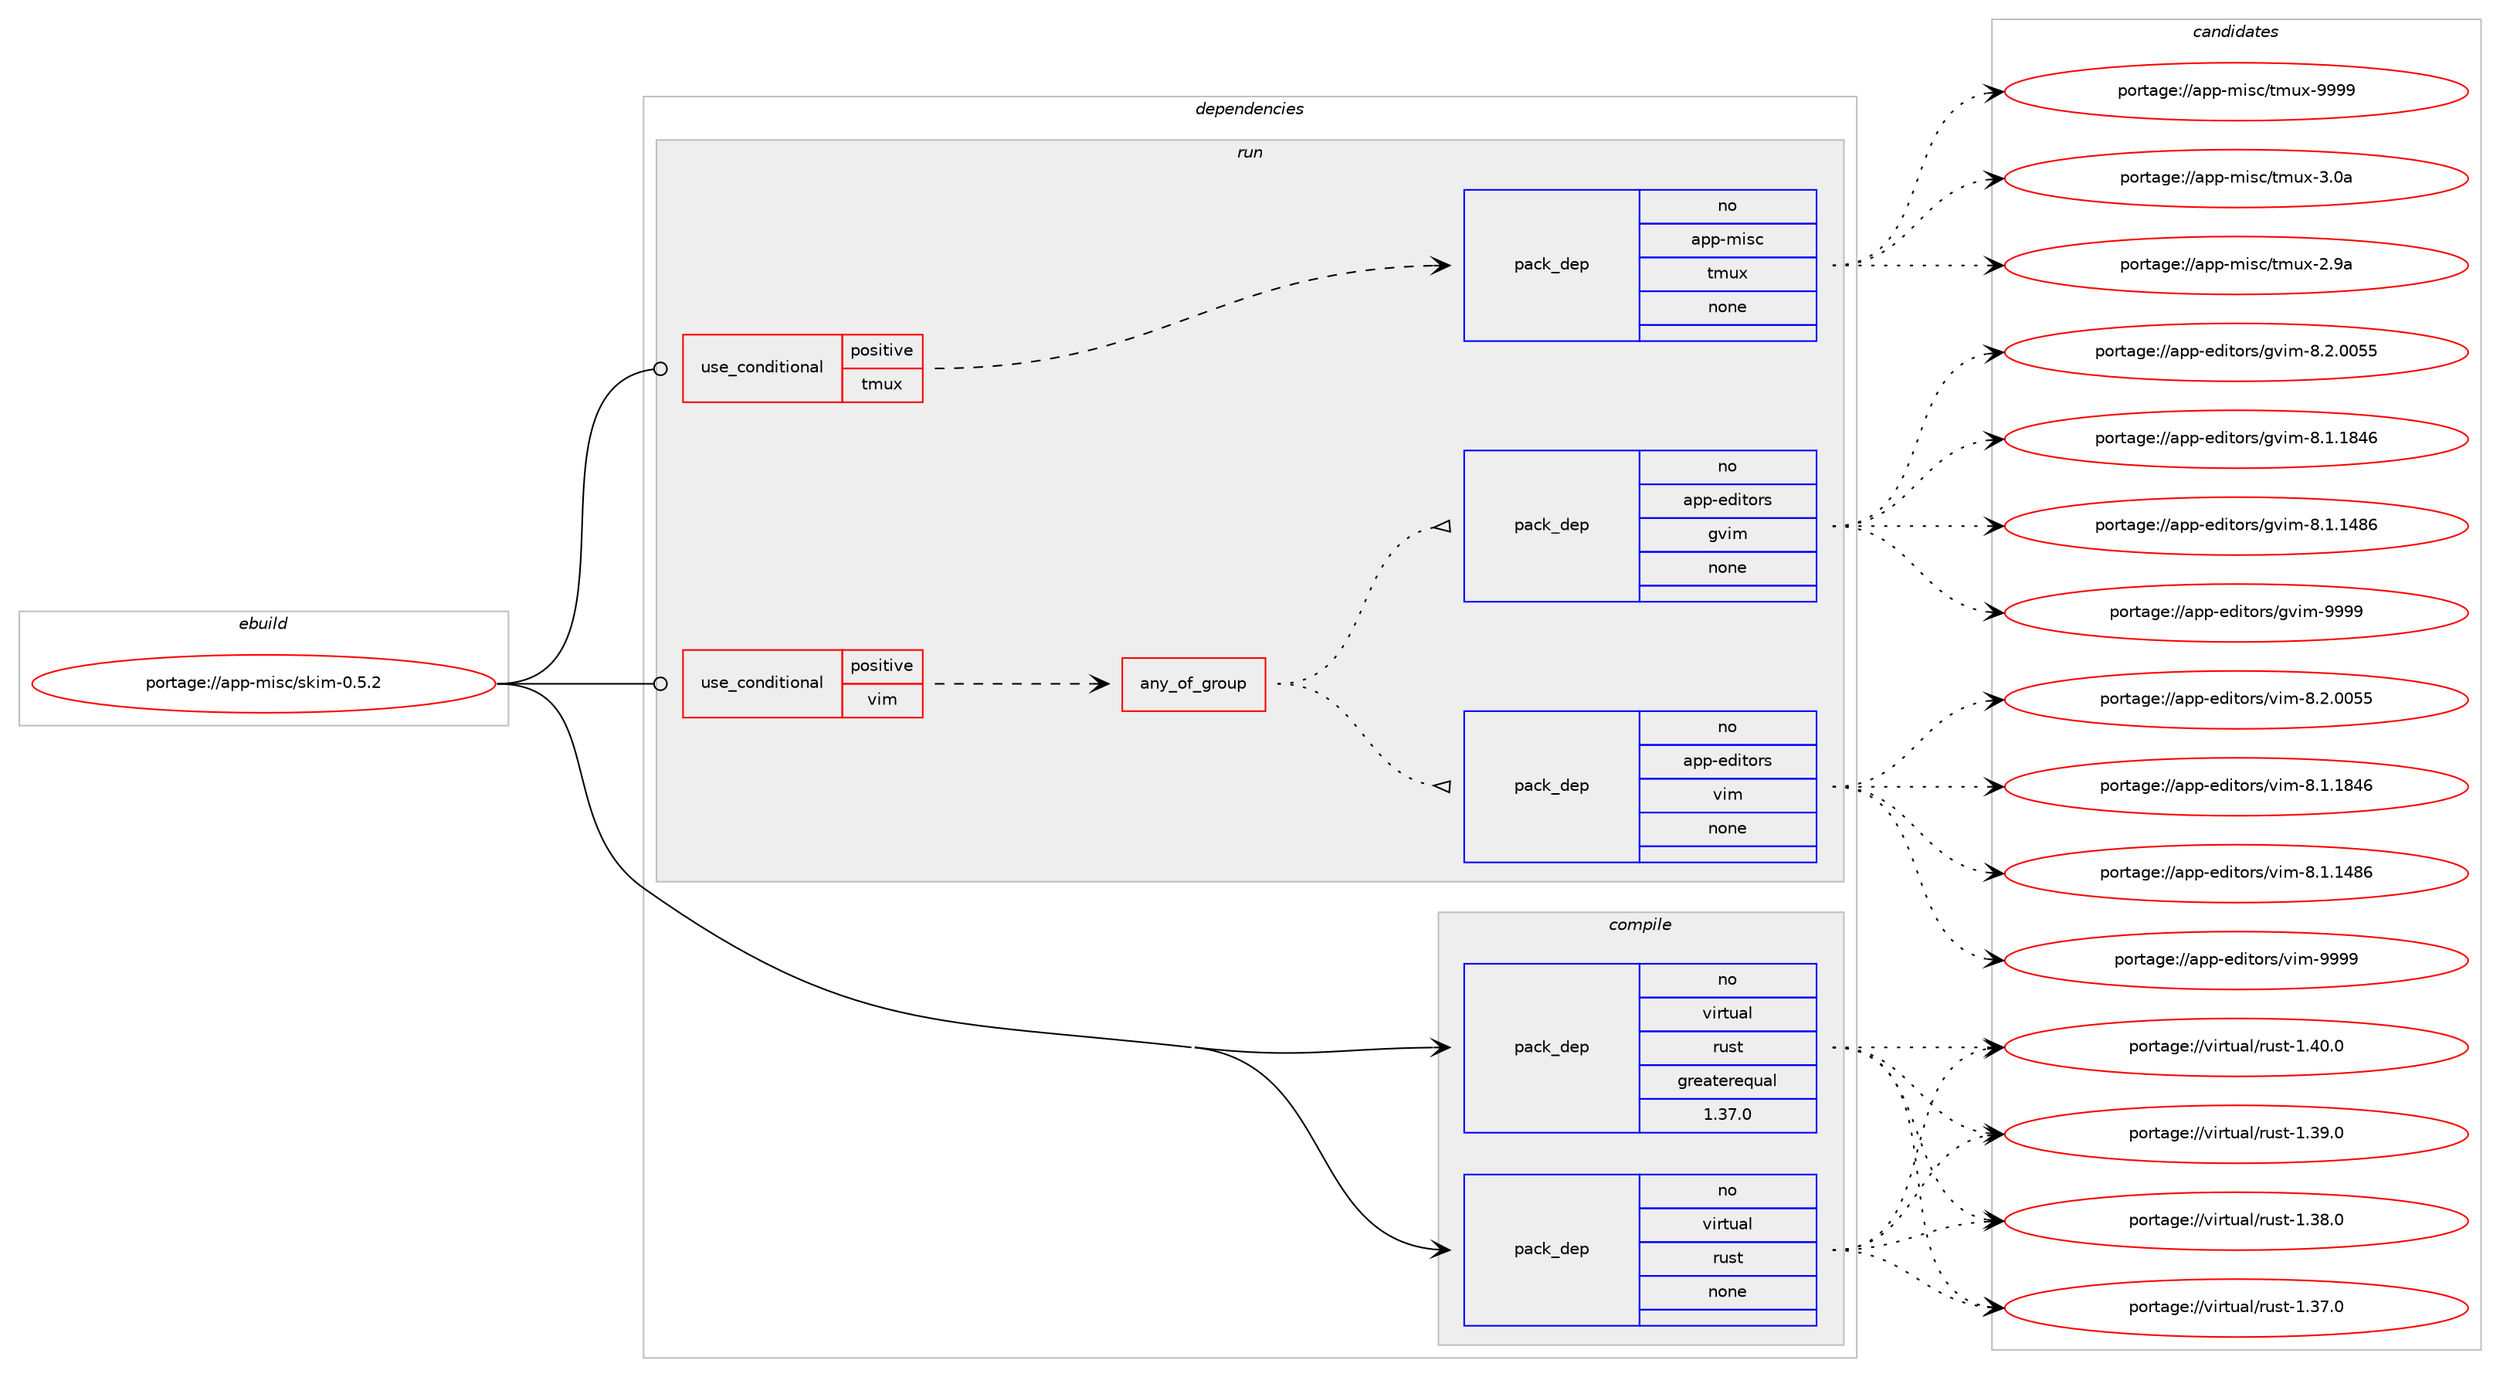 digraph prolog {

# *************
# Graph options
# *************

newrank=true;
concentrate=true;
compound=true;
graph [rankdir=LR,fontname=Helvetica,fontsize=10,ranksep=1.5];#, ranksep=2.5, nodesep=0.2];
edge  [arrowhead=vee];
node  [fontname=Helvetica,fontsize=10];

# **********
# The ebuild
# **********

subgraph cluster_leftcol {
color=gray;
label=<<i>ebuild</i>>;
id [label="portage://app-misc/skim-0.5.2", color=red, width=4, href="../app-misc/skim-0.5.2.svg"];
}

# ****************
# The dependencies
# ****************

subgraph cluster_midcol {
color=gray;
label=<<i>dependencies</i>>;
subgraph cluster_compile {
fillcolor="#eeeeee";
style=filled;
label=<<i>compile</i>>;
subgraph pack458841 {
dependency609828 [label=<<TABLE BORDER="0" CELLBORDER="1" CELLSPACING="0" CELLPADDING="4" WIDTH="220"><TR><TD ROWSPAN="6" CELLPADDING="30">pack_dep</TD></TR><TR><TD WIDTH="110">no</TD></TR><TR><TD>virtual</TD></TR><TR><TD>rust</TD></TR><TR><TD>greaterequal</TD></TR><TR><TD>1.37.0</TD></TR></TABLE>>, shape=none, color=blue];
}
id:e -> dependency609828:w [weight=20,style="solid",arrowhead="vee"];
subgraph pack458842 {
dependency609829 [label=<<TABLE BORDER="0" CELLBORDER="1" CELLSPACING="0" CELLPADDING="4" WIDTH="220"><TR><TD ROWSPAN="6" CELLPADDING="30">pack_dep</TD></TR><TR><TD WIDTH="110">no</TD></TR><TR><TD>virtual</TD></TR><TR><TD>rust</TD></TR><TR><TD>none</TD></TR><TR><TD></TD></TR></TABLE>>, shape=none, color=blue];
}
id:e -> dependency609829:w [weight=20,style="solid",arrowhead="vee"];
}
subgraph cluster_compileandrun {
fillcolor="#eeeeee";
style=filled;
label=<<i>compile and run</i>>;
}
subgraph cluster_run {
fillcolor="#eeeeee";
style=filled;
label=<<i>run</i>>;
subgraph cond142820 {
dependency609830 [label=<<TABLE BORDER="0" CELLBORDER="1" CELLSPACING="0" CELLPADDING="4"><TR><TD ROWSPAN="3" CELLPADDING="10">use_conditional</TD></TR><TR><TD>positive</TD></TR><TR><TD>tmux</TD></TR></TABLE>>, shape=none, color=red];
subgraph pack458843 {
dependency609831 [label=<<TABLE BORDER="0" CELLBORDER="1" CELLSPACING="0" CELLPADDING="4" WIDTH="220"><TR><TD ROWSPAN="6" CELLPADDING="30">pack_dep</TD></TR><TR><TD WIDTH="110">no</TD></TR><TR><TD>app-misc</TD></TR><TR><TD>tmux</TD></TR><TR><TD>none</TD></TR><TR><TD></TD></TR></TABLE>>, shape=none, color=blue];
}
dependency609830:e -> dependency609831:w [weight=20,style="dashed",arrowhead="vee"];
}
id:e -> dependency609830:w [weight=20,style="solid",arrowhead="odot"];
subgraph cond142821 {
dependency609832 [label=<<TABLE BORDER="0" CELLBORDER="1" CELLSPACING="0" CELLPADDING="4"><TR><TD ROWSPAN="3" CELLPADDING="10">use_conditional</TD></TR><TR><TD>positive</TD></TR><TR><TD>vim</TD></TR></TABLE>>, shape=none, color=red];
subgraph any7891 {
dependency609833 [label=<<TABLE BORDER="0" CELLBORDER="1" CELLSPACING="0" CELLPADDING="4"><TR><TD CELLPADDING="10">any_of_group</TD></TR></TABLE>>, shape=none, color=red];subgraph pack458844 {
dependency609834 [label=<<TABLE BORDER="0" CELLBORDER="1" CELLSPACING="0" CELLPADDING="4" WIDTH="220"><TR><TD ROWSPAN="6" CELLPADDING="30">pack_dep</TD></TR><TR><TD WIDTH="110">no</TD></TR><TR><TD>app-editors</TD></TR><TR><TD>vim</TD></TR><TR><TD>none</TD></TR><TR><TD></TD></TR></TABLE>>, shape=none, color=blue];
}
dependency609833:e -> dependency609834:w [weight=20,style="dotted",arrowhead="oinv"];
subgraph pack458845 {
dependency609835 [label=<<TABLE BORDER="0" CELLBORDER="1" CELLSPACING="0" CELLPADDING="4" WIDTH="220"><TR><TD ROWSPAN="6" CELLPADDING="30">pack_dep</TD></TR><TR><TD WIDTH="110">no</TD></TR><TR><TD>app-editors</TD></TR><TR><TD>gvim</TD></TR><TR><TD>none</TD></TR><TR><TD></TD></TR></TABLE>>, shape=none, color=blue];
}
dependency609833:e -> dependency609835:w [weight=20,style="dotted",arrowhead="oinv"];
}
dependency609832:e -> dependency609833:w [weight=20,style="dashed",arrowhead="vee"];
}
id:e -> dependency609832:w [weight=20,style="solid",arrowhead="odot"];
}
}

# **************
# The candidates
# **************

subgraph cluster_choices {
rank=same;
color=gray;
label=<<i>candidates</i>>;

subgraph choice458841 {
color=black;
nodesep=1;
choice118105114116117971084711411711511645494652484648 [label="portage://virtual/rust-1.40.0", color=red, width=4,href="../virtual/rust-1.40.0.svg"];
choice118105114116117971084711411711511645494651574648 [label="portage://virtual/rust-1.39.0", color=red, width=4,href="../virtual/rust-1.39.0.svg"];
choice118105114116117971084711411711511645494651564648 [label="portage://virtual/rust-1.38.0", color=red, width=4,href="../virtual/rust-1.38.0.svg"];
choice118105114116117971084711411711511645494651554648 [label="portage://virtual/rust-1.37.0", color=red, width=4,href="../virtual/rust-1.37.0.svg"];
dependency609828:e -> choice118105114116117971084711411711511645494652484648:w [style=dotted,weight="100"];
dependency609828:e -> choice118105114116117971084711411711511645494651574648:w [style=dotted,weight="100"];
dependency609828:e -> choice118105114116117971084711411711511645494651564648:w [style=dotted,weight="100"];
dependency609828:e -> choice118105114116117971084711411711511645494651554648:w [style=dotted,weight="100"];
}
subgraph choice458842 {
color=black;
nodesep=1;
choice118105114116117971084711411711511645494652484648 [label="portage://virtual/rust-1.40.0", color=red, width=4,href="../virtual/rust-1.40.0.svg"];
choice118105114116117971084711411711511645494651574648 [label="portage://virtual/rust-1.39.0", color=red, width=4,href="../virtual/rust-1.39.0.svg"];
choice118105114116117971084711411711511645494651564648 [label="portage://virtual/rust-1.38.0", color=red, width=4,href="../virtual/rust-1.38.0.svg"];
choice118105114116117971084711411711511645494651554648 [label="portage://virtual/rust-1.37.0", color=red, width=4,href="../virtual/rust-1.37.0.svg"];
dependency609829:e -> choice118105114116117971084711411711511645494652484648:w [style=dotted,weight="100"];
dependency609829:e -> choice118105114116117971084711411711511645494651574648:w [style=dotted,weight="100"];
dependency609829:e -> choice118105114116117971084711411711511645494651564648:w [style=dotted,weight="100"];
dependency609829:e -> choice118105114116117971084711411711511645494651554648:w [style=dotted,weight="100"];
}
subgraph choice458843 {
color=black;
nodesep=1;
choice971121124510910511599471161091171204557575757 [label="portage://app-misc/tmux-9999", color=red, width=4,href="../app-misc/tmux-9999.svg"];
choice971121124510910511599471161091171204551464897 [label="portage://app-misc/tmux-3.0a", color=red, width=4,href="../app-misc/tmux-3.0a.svg"];
choice971121124510910511599471161091171204550465797 [label="portage://app-misc/tmux-2.9a", color=red, width=4,href="../app-misc/tmux-2.9a.svg"];
dependency609831:e -> choice971121124510910511599471161091171204557575757:w [style=dotted,weight="100"];
dependency609831:e -> choice971121124510910511599471161091171204551464897:w [style=dotted,weight="100"];
dependency609831:e -> choice971121124510910511599471161091171204550465797:w [style=dotted,weight="100"];
}
subgraph choice458844 {
color=black;
nodesep=1;
choice9711211245101100105116111114115471181051094557575757 [label="portage://app-editors/vim-9999", color=red, width=4,href="../app-editors/vim-9999.svg"];
choice971121124510110010511611111411547118105109455646504648485353 [label="portage://app-editors/vim-8.2.0055", color=red, width=4,href="../app-editors/vim-8.2.0055.svg"];
choice971121124510110010511611111411547118105109455646494649565254 [label="portage://app-editors/vim-8.1.1846", color=red, width=4,href="../app-editors/vim-8.1.1846.svg"];
choice971121124510110010511611111411547118105109455646494649525654 [label="portage://app-editors/vim-8.1.1486", color=red, width=4,href="../app-editors/vim-8.1.1486.svg"];
dependency609834:e -> choice9711211245101100105116111114115471181051094557575757:w [style=dotted,weight="100"];
dependency609834:e -> choice971121124510110010511611111411547118105109455646504648485353:w [style=dotted,weight="100"];
dependency609834:e -> choice971121124510110010511611111411547118105109455646494649565254:w [style=dotted,weight="100"];
dependency609834:e -> choice971121124510110010511611111411547118105109455646494649525654:w [style=dotted,weight="100"];
}
subgraph choice458845 {
color=black;
nodesep=1;
choice9711211245101100105116111114115471031181051094557575757 [label="portage://app-editors/gvim-9999", color=red, width=4,href="../app-editors/gvim-9999.svg"];
choice971121124510110010511611111411547103118105109455646504648485353 [label="portage://app-editors/gvim-8.2.0055", color=red, width=4,href="../app-editors/gvim-8.2.0055.svg"];
choice971121124510110010511611111411547103118105109455646494649565254 [label="portage://app-editors/gvim-8.1.1846", color=red, width=4,href="../app-editors/gvim-8.1.1846.svg"];
choice971121124510110010511611111411547103118105109455646494649525654 [label="portage://app-editors/gvim-8.1.1486", color=red, width=4,href="../app-editors/gvim-8.1.1486.svg"];
dependency609835:e -> choice9711211245101100105116111114115471031181051094557575757:w [style=dotted,weight="100"];
dependency609835:e -> choice971121124510110010511611111411547103118105109455646504648485353:w [style=dotted,weight="100"];
dependency609835:e -> choice971121124510110010511611111411547103118105109455646494649565254:w [style=dotted,weight="100"];
dependency609835:e -> choice971121124510110010511611111411547103118105109455646494649525654:w [style=dotted,weight="100"];
}
}

}
